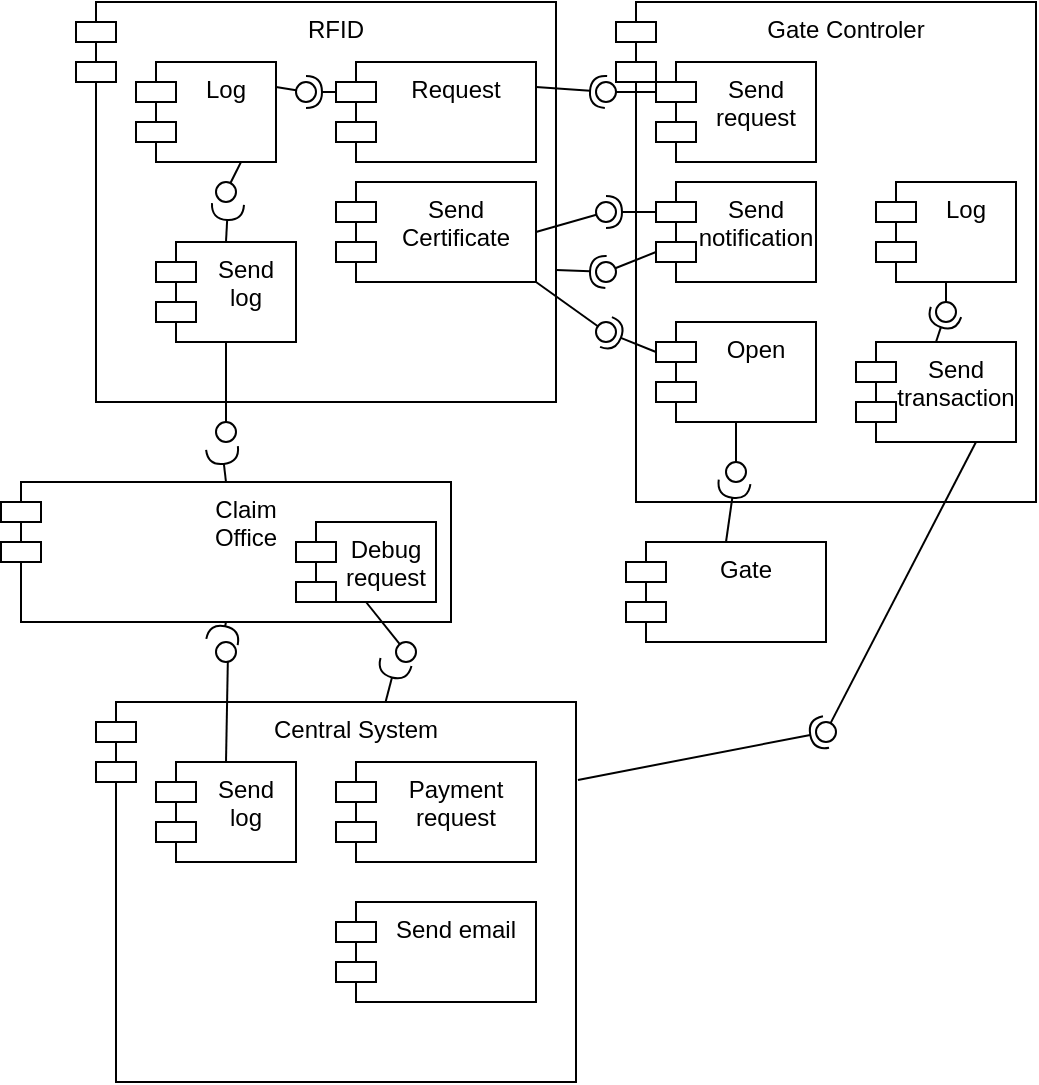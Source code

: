 <mxfile version="14.4.2" type="device"><diagram id="6Q2zmM-hn4usJE4pmDHm" name="Page-1"><mxGraphModel dx="946" dy="645" grid="1" gridSize="10" guides="1" tooltips="1" connect="1" arrows="1" fold="1" page="1" pageScale="1" pageWidth="850" pageHeight="1100" math="0" shadow="0"><root><mxCell id="0"/><mxCell id="1" parent="0"/><mxCell id="DdKSIbd6kXCvMS2E1OyA-1" value="RFID" style="shape=module;align=left;spacingLeft=20;align=center;verticalAlign=top;" vertex="1" parent="1"><mxGeometry x="150" y="110" width="240" height="200" as="geometry"/></mxCell><mxCell id="DdKSIbd6kXCvMS2E1OyA-2" value="Gate Controler" style="shape=module;align=left;spacingLeft=20;align=center;verticalAlign=top;" vertex="1" parent="1"><mxGeometry x="420" y="110" width="210" height="250" as="geometry"/></mxCell><mxCell id="DdKSIbd6kXCvMS2E1OyA-3" value="Log" style="shape=module;align=left;spacingLeft=20;align=center;verticalAlign=top;" vertex="1" parent="1"><mxGeometry x="180" y="140" width="70" height="50" as="geometry"/></mxCell><mxCell id="DdKSIbd6kXCvMS2E1OyA-4" value="Request" style="shape=module;align=left;spacingLeft=20;align=center;verticalAlign=top;" vertex="1" parent="1"><mxGeometry x="280" y="140" width="100" height="50" as="geometry"/></mxCell><mxCell id="DdKSIbd6kXCvMS2E1OyA-5" value="Send &#xa;Certificate&#xa;" style="shape=module;align=left;spacingLeft=20;align=center;verticalAlign=top;" vertex="1" parent="1"><mxGeometry x="280" y="200" width="100" height="50" as="geometry"/></mxCell><mxCell id="DdKSIbd6kXCvMS2E1OyA-6" value="Send &#xa;log&#xa;" style="shape=module;align=left;spacingLeft=20;align=center;verticalAlign=top;" vertex="1" parent="1"><mxGeometry x="190" y="230" width="70" height="50" as="geometry"/></mxCell><mxCell id="DdKSIbd6kXCvMS2E1OyA-7" value="" style="rounded=0;orthogonalLoop=1;jettySize=auto;html=1;endArrow=none;endFill=0;exitX=1;exitY=0.25;exitDx=0;exitDy=0;" edge="1" parent="1" source="DdKSIbd6kXCvMS2E1OyA-3" target="DdKSIbd6kXCvMS2E1OyA-9"><mxGeometry relative="1" as="geometry"><mxPoint x="360" y="335" as="sourcePoint"/><mxPoint x="320" y="380" as="targetPoint"/></mxGeometry></mxCell><mxCell id="DdKSIbd6kXCvMS2E1OyA-8" value="" style="rounded=0;orthogonalLoop=1;jettySize=auto;html=1;endArrow=halfCircle;endFill=0;entryX=0.5;entryY=0.5;entryDx=0;entryDy=0;endSize=6;strokeWidth=1;exitX=0;exitY=0;exitDx=0;exitDy=15;exitPerimeter=0;" edge="1" parent="1" source="DdKSIbd6kXCvMS2E1OyA-4" target="DdKSIbd6kXCvMS2E1OyA-9"><mxGeometry relative="1" as="geometry"><mxPoint x="400" y="335" as="sourcePoint"/></mxGeometry></mxCell><mxCell id="DdKSIbd6kXCvMS2E1OyA-9" value="" style="ellipse;whiteSpace=wrap;html=1;fontFamily=Helvetica;fontSize=12;fontColor=#000000;align=center;strokeColor=#000000;fillColor=#ffffff;points=[];aspect=fixed;resizable=0;" vertex="1" parent="1"><mxGeometry x="260" y="150" width="10" height="10" as="geometry"/></mxCell><mxCell id="DdKSIbd6kXCvMS2E1OyA-10" value="" style="rounded=0;orthogonalLoop=1;jettySize=auto;html=1;endArrow=none;endFill=0;exitX=0.75;exitY=1;exitDx=0;exitDy=0;" edge="1" parent="1" source="DdKSIbd6kXCvMS2E1OyA-3" target="DdKSIbd6kXCvMS2E1OyA-12"><mxGeometry relative="1" as="geometry"><mxPoint x="360" y="335" as="sourcePoint"/></mxGeometry></mxCell><mxCell id="DdKSIbd6kXCvMS2E1OyA-11" value="" style="rounded=0;orthogonalLoop=1;jettySize=auto;html=1;endArrow=halfCircle;endFill=0;endSize=6;strokeWidth=1;exitX=0.5;exitY=0;exitDx=0;exitDy=0;entryX=0.6;entryY=1.1;entryDx=0;entryDy=0;entryPerimeter=0;" edge="1" parent="1" source="DdKSIbd6kXCvMS2E1OyA-6" target="DdKSIbd6kXCvMS2E1OyA-12"><mxGeometry relative="1" as="geometry"><mxPoint x="280" y="430" as="sourcePoint"/><mxPoint x="210" y="505" as="targetPoint"/></mxGeometry></mxCell><mxCell id="DdKSIbd6kXCvMS2E1OyA-12" value="" style="ellipse;whiteSpace=wrap;html=1;fontFamily=Helvetica;fontSize=12;fontColor=#000000;align=center;strokeColor=#000000;fillColor=#ffffff;points=[];aspect=fixed;resizable=0;" vertex="1" parent="1"><mxGeometry x="220" y="200" width="10" height="10" as="geometry"/></mxCell><mxCell id="DdKSIbd6kXCvMS2E1OyA-13" value="Send &#xa;request" style="shape=module;align=left;spacingLeft=20;align=center;verticalAlign=top;" vertex="1" parent="1"><mxGeometry x="440" y="140" width="80" height="50" as="geometry"/></mxCell><mxCell id="DdKSIbd6kXCvMS2E1OyA-14" value="" style="rounded=0;orthogonalLoop=1;jettySize=auto;html=1;endArrow=none;endFill=0;exitX=0;exitY=0;exitDx=0;exitDy=15;exitPerimeter=0;" edge="1" parent="1" source="DdKSIbd6kXCvMS2E1OyA-13" target="DdKSIbd6kXCvMS2E1OyA-16"><mxGeometry relative="1" as="geometry"><mxPoint x="360" y="335" as="sourcePoint"/></mxGeometry></mxCell><mxCell id="DdKSIbd6kXCvMS2E1OyA-15" value="" style="rounded=0;orthogonalLoop=1;jettySize=auto;html=1;endArrow=halfCircle;endFill=0;entryX=0.5;entryY=0.5;entryDx=0;entryDy=0;endSize=6;strokeWidth=1;exitX=1;exitY=0.25;exitDx=0;exitDy=0;" edge="1" parent="1" source="DdKSIbd6kXCvMS2E1OyA-4" target="DdKSIbd6kXCvMS2E1OyA-16"><mxGeometry relative="1" as="geometry"><mxPoint x="400" y="335" as="sourcePoint"/></mxGeometry></mxCell><mxCell id="DdKSIbd6kXCvMS2E1OyA-16" value="" style="ellipse;whiteSpace=wrap;html=1;fontFamily=Helvetica;fontSize=12;fontColor=#000000;align=center;strokeColor=#000000;fillColor=#ffffff;points=[];aspect=fixed;resizable=0;" vertex="1" parent="1"><mxGeometry x="410" y="150" width="10" height="10" as="geometry"/></mxCell><mxCell id="DdKSIbd6kXCvMS2E1OyA-17" value="Send&#xa;notification" style="shape=module;align=left;spacingLeft=20;align=center;verticalAlign=top;" vertex="1" parent="1"><mxGeometry x="440" y="200" width="80" height="50" as="geometry"/></mxCell><mxCell id="DdKSIbd6kXCvMS2E1OyA-18" value="" style="rounded=0;orthogonalLoop=1;jettySize=auto;html=1;endArrow=none;endFill=0;exitX=1;exitY=0.5;exitDx=0;exitDy=0;" edge="1" parent="1" source="DdKSIbd6kXCvMS2E1OyA-5" target="DdKSIbd6kXCvMS2E1OyA-20"><mxGeometry relative="1" as="geometry"><mxPoint x="360" y="335" as="sourcePoint"/></mxGeometry></mxCell><mxCell id="DdKSIbd6kXCvMS2E1OyA-19" value="" style="rounded=0;orthogonalLoop=1;jettySize=auto;html=1;endArrow=halfCircle;endFill=0;entryX=0.5;entryY=0.5;entryDx=0;entryDy=0;endSize=6;strokeWidth=1;exitX=0;exitY=0;exitDx=0;exitDy=15;exitPerimeter=0;" edge="1" parent="1" source="DdKSIbd6kXCvMS2E1OyA-17" target="DdKSIbd6kXCvMS2E1OyA-20"><mxGeometry relative="1" as="geometry"><mxPoint x="400" y="335" as="sourcePoint"/></mxGeometry></mxCell><mxCell id="DdKSIbd6kXCvMS2E1OyA-20" value="" style="ellipse;whiteSpace=wrap;html=1;fontFamily=Helvetica;fontSize=12;fontColor=#000000;align=center;strokeColor=#000000;fillColor=#ffffff;points=[];aspect=fixed;resizable=0;" vertex="1" parent="1"><mxGeometry x="410" y="210" width="10" height="10" as="geometry"/></mxCell><mxCell id="DdKSIbd6kXCvMS2E1OyA-21" value="" style="rounded=0;orthogonalLoop=1;jettySize=auto;html=1;endArrow=none;endFill=0;exitX=0;exitY=0;exitDx=0;exitDy=35;exitPerimeter=0;" edge="1" parent="1" source="DdKSIbd6kXCvMS2E1OyA-17" target="DdKSIbd6kXCvMS2E1OyA-23"><mxGeometry relative="1" as="geometry"><mxPoint x="360" y="335" as="sourcePoint"/></mxGeometry></mxCell><mxCell id="DdKSIbd6kXCvMS2E1OyA-22" value="" style="rounded=0;orthogonalLoop=1;jettySize=auto;html=1;endArrow=halfCircle;endFill=0;entryX=0.5;entryY=0.5;entryDx=0;entryDy=0;endSize=6;strokeWidth=1;exitX=1;exitY=0.67;exitDx=0;exitDy=0;exitPerimeter=0;" edge="1" parent="1" source="DdKSIbd6kXCvMS2E1OyA-1" target="DdKSIbd6kXCvMS2E1OyA-23"><mxGeometry relative="1" as="geometry"><mxPoint x="400" y="335" as="sourcePoint"/></mxGeometry></mxCell><mxCell id="DdKSIbd6kXCvMS2E1OyA-23" value="" style="ellipse;whiteSpace=wrap;html=1;fontFamily=Helvetica;fontSize=12;fontColor=#000000;align=center;strokeColor=#000000;fillColor=#ffffff;points=[];aspect=fixed;resizable=0;" vertex="1" parent="1"><mxGeometry x="410" y="240" width="10" height="10" as="geometry"/></mxCell><mxCell id="DdKSIbd6kXCvMS2E1OyA-24" value="Gate" style="shape=module;align=left;spacingLeft=20;align=center;verticalAlign=top;" vertex="1" parent="1"><mxGeometry x="425" y="380" width="100" height="50" as="geometry"/></mxCell><mxCell id="DdKSIbd6kXCvMS2E1OyA-25" value="Open" style="shape=module;align=left;spacingLeft=20;align=center;verticalAlign=top;" vertex="1" parent="1"><mxGeometry x="440" y="270" width="80" height="50" as="geometry"/></mxCell><mxCell id="DdKSIbd6kXCvMS2E1OyA-26" value="" style="rounded=0;orthogonalLoop=1;jettySize=auto;html=1;endArrow=none;endFill=0;exitX=1;exitY=1;exitDx=0;exitDy=0;" edge="1" parent="1" source="DdKSIbd6kXCvMS2E1OyA-5" target="DdKSIbd6kXCvMS2E1OyA-28"><mxGeometry relative="1" as="geometry"><mxPoint x="360" y="335" as="sourcePoint"/></mxGeometry></mxCell><mxCell id="DdKSIbd6kXCvMS2E1OyA-27" value="" style="rounded=0;orthogonalLoop=1;jettySize=auto;html=1;endArrow=halfCircle;endFill=0;entryX=0.5;entryY=0.5;entryDx=0;entryDy=0;endSize=6;strokeWidth=1;exitX=0;exitY=0;exitDx=0;exitDy=15;exitPerimeter=0;" edge="1" parent="1" source="DdKSIbd6kXCvMS2E1OyA-25" target="DdKSIbd6kXCvMS2E1OyA-28"><mxGeometry relative="1" as="geometry"><mxPoint x="400" y="335" as="sourcePoint"/></mxGeometry></mxCell><mxCell id="DdKSIbd6kXCvMS2E1OyA-28" value="" style="ellipse;whiteSpace=wrap;html=1;fontFamily=Helvetica;fontSize=12;fontColor=#000000;align=center;strokeColor=#000000;fillColor=#ffffff;points=[];aspect=fixed;resizable=0;" vertex="1" parent="1"><mxGeometry x="410" y="270" width="10" height="10" as="geometry"/></mxCell><mxCell id="DdKSIbd6kXCvMS2E1OyA-29" value="" style="rounded=0;orthogonalLoop=1;jettySize=auto;html=1;endArrow=none;endFill=0;exitX=0.5;exitY=1;exitDx=0;exitDy=0;" edge="1" parent="1" source="DdKSIbd6kXCvMS2E1OyA-25" target="DdKSIbd6kXCvMS2E1OyA-31"><mxGeometry relative="1" as="geometry"><mxPoint x="360" y="335" as="sourcePoint"/></mxGeometry></mxCell><mxCell id="DdKSIbd6kXCvMS2E1OyA-30" value="" style="rounded=0;orthogonalLoop=1;jettySize=auto;html=1;endArrow=halfCircle;endFill=0;endSize=6;strokeWidth=1;exitX=0.5;exitY=0;exitDx=0;exitDy=0;" edge="1" parent="1" source="DdKSIbd6kXCvMS2E1OyA-24" target="DdKSIbd6kXCvMS2E1OyA-31"><mxGeometry relative="1" as="geometry"><mxPoint x="400" y="335" as="sourcePoint"/><mxPoint x="340" y="370" as="targetPoint"/></mxGeometry></mxCell><mxCell id="DdKSIbd6kXCvMS2E1OyA-31" value="" style="ellipse;whiteSpace=wrap;html=1;fontFamily=Helvetica;fontSize=12;fontColor=#000000;align=center;strokeColor=#000000;fillColor=#ffffff;points=[];aspect=fixed;resizable=0;" vertex="1" parent="1"><mxGeometry x="475" y="340" width="10" height="10" as="geometry"/></mxCell><mxCell id="DdKSIbd6kXCvMS2E1OyA-32" value="Claim&#xa;Office" style="shape=module;align=left;spacingLeft=20;align=center;verticalAlign=top;" vertex="1" parent="1"><mxGeometry x="112.5" y="350" width="225" height="70" as="geometry"/></mxCell><mxCell id="DdKSIbd6kXCvMS2E1OyA-33" value="" style="rounded=0;orthogonalLoop=1;jettySize=auto;html=1;endArrow=none;endFill=0;exitX=0.5;exitY=1;exitDx=0;exitDy=0;" edge="1" parent="1" source="DdKSIbd6kXCvMS2E1OyA-6" target="DdKSIbd6kXCvMS2E1OyA-35"><mxGeometry relative="1" as="geometry"><mxPoint x="360" y="335" as="sourcePoint"/></mxGeometry></mxCell><mxCell id="DdKSIbd6kXCvMS2E1OyA-34" value="" style="rounded=0;orthogonalLoop=1;jettySize=auto;html=1;endArrow=halfCircle;endFill=0;endSize=6;strokeWidth=1;exitX=0.5;exitY=0;exitDx=0;exitDy=0;entryX=0.3;entryY=1.3;entryDx=0;entryDy=0;entryPerimeter=0;" edge="1" parent="1" source="DdKSIbd6kXCvMS2E1OyA-32" target="DdKSIbd6kXCvMS2E1OyA-35"><mxGeometry relative="1" as="geometry"><mxPoint x="400" y="335" as="sourcePoint"/><mxPoint x="240" y="334" as="targetPoint"/></mxGeometry></mxCell><mxCell id="DdKSIbd6kXCvMS2E1OyA-35" value="" style="ellipse;whiteSpace=wrap;html=1;fontFamily=Helvetica;fontSize=12;fontColor=#000000;align=center;strokeColor=#000000;fillColor=#ffffff;points=[];aspect=fixed;resizable=0;" vertex="1" parent="1"><mxGeometry x="220" y="320" width="10" height="10" as="geometry"/></mxCell><mxCell id="DdKSIbd6kXCvMS2E1OyA-36" value="Central System" style="shape=module;align=left;spacingLeft=20;align=center;verticalAlign=top;" vertex="1" parent="1"><mxGeometry x="160" y="460" width="240" height="190" as="geometry"/></mxCell><mxCell id="DdKSIbd6kXCvMS2E1OyA-37" value="Send&#xa;log" style="shape=module;align=left;spacingLeft=20;align=center;verticalAlign=top;" vertex="1" parent="1"><mxGeometry x="190" y="490" width="70" height="50" as="geometry"/></mxCell><mxCell id="DdKSIbd6kXCvMS2E1OyA-38" value="" style="rounded=0;orthogonalLoop=1;jettySize=auto;html=1;endArrow=none;endFill=0;exitX=0.5;exitY=0;exitDx=0;exitDy=0;" edge="1" parent="1" source="DdKSIbd6kXCvMS2E1OyA-37"><mxGeometry relative="1" as="geometry"><mxPoint x="360" y="335" as="sourcePoint"/><mxPoint x="226" y="435" as="targetPoint"/></mxGeometry></mxCell><mxCell id="DdKSIbd6kXCvMS2E1OyA-39" value="" style="rounded=0;orthogonalLoop=1;jettySize=auto;html=1;endArrow=halfCircle;endFill=0;endSize=6;strokeWidth=1;exitX=0.5;exitY=1;exitDx=0;exitDy=0;" edge="1" parent="1" source="DdKSIbd6kXCvMS2E1OyA-32"><mxGeometry relative="1" as="geometry"><mxPoint x="400" y="335" as="sourcePoint"/><mxPoint x="223" y="430" as="targetPoint"/></mxGeometry></mxCell><mxCell id="DdKSIbd6kXCvMS2E1OyA-40" value="" style="ellipse;whiteSpace=wrap;html=1;fontFamily=Helvetica;fontSize=12;fontColor=#000000;align=center;strokeColor=#000000;fillColor=#ffffff;points=[];aspect=fixed;resizable=0;" vertex="1" parent="1"><mxGeometry x="220" y="430" width="10" height="10" as="geometry"/></mxCell><mxCell id="DdKSIbd6kXCvMS2E1OyA-41" value="Log" style="shape=module;align=left;spacingLeft=20;align=center;verticalAlign=top;" vertex="1" parent="1"><mxGeometry x="550" y="200" width="70" height="50" as="geometry"/></mxCell><mxCell id="DdKSIbd6kXCvMS2E1OyA-42" value="Send&#xa;transaction" style="shape=module;align=left;spacingLeft=20;align=center;verticalAlign=top;" vertex="1" parent="1"><mxGeometry x="540" y="280" width="80" height="50" as="geometry"/></mxCell><mxCell id="DdKSIbd6kXCvMS2E1OyA-43" value="" style="rounded=0;orthogonalLoop=1;jettySize=auto;html=1;endArrow=none;endFill=0;exitX=0.5;exitY=1;exitDx=0;exitDy=0;" edge="1" parent="1" source="DdKSIbd6kXCvMS2E1OyA-41" target="DdKSIbd6kXCvMS2E1OyA-45"><mxGeometry relative="1" as="geometry"><mxPoint x="360" y="335" as="sourcePoint"/></mxGeometry></mxCell><mxCell id="DdKSIbd6kXCvMS2E1OyA-44" value="" style="rounded=0;orthogonalLoop=1;jettySize=auto;html=1;endArrow=halfCircle;endFill=0;entryX=0.5;entryY=0.5;entryDx=0;entryDy=0;endSize=6;strokeWidth=1;exitX=0.5;exitY=0;exitDx=0;exitDy=0;" edge="1" parent="1" source="DdKSIbd6kXCvMS2E1OyA-42" target="DdKSIbd6kXCvMS2E1OyA-45"><mxGeometry relative="1" as="geometry"><mxPoint x="400" y="335" as="sourcePoint"/></mxGeometry></mxCell><mxCell id="DdKSIbd6kXCvMS2E1OyA-45" value="" style="ellipse;whiteSpace=wrap;html=1;fontFamily=Helvetica;fontSize=12;fontColor=#000000;align=center;strokeColor=#000000;fillColor=#ffffff;points=[];aspect=fixed;resizable=0;" vertex="1" parent="1"><mxGeometry x="580" y="260" width="10" height="10" as="geometry"/></mxCell><mxCell id="DdKSIbd6kXCvMS2E1OyA-46" value="" style="rounded=0;orthogonalLoop=1;jettySize=auto;html=1;endArrow=none;endFill=0;exitX=0.75;exitY=1;exitDx=0;exitDy=0;" edge="1" parent="1" source="DdKSIbd6kXCvMS2E1OyA-42" target="DdKSIbd6kXCvMS2E1OyA-48"><mxGeometry relative="1" as="geometry"><mxPoint x="360" y="335" as="sourcePoint"/></mxGeometry></mxCell><mxCell id="DdKSIbd6kXCvMS2E1OyA-47" value="" style="rounded=0;orthogonalLoop=1;jettySize=auto;html=1;endArrow=halfCircle;endFill=0;entryX=0.5;entryY=0.5;entryDx=0;entryDy=0;endSize=6;strokeWidth=1;exitX=1.004;exitY=0.205;exitDx=0;exitDy=0;exitPerimeter=0;" edge="1" parent="1" source="DdKSIbd6kXCvMS2E1OyA-36" target="DdKSIbd6kXCvMS2E1OyA-48"><mxGeometry relative="1" as="geometry"><mxPoint x="400" y="335" as="sourcePoint"/></mxGeometry></mxCell><mxCell id="DdKSIbd6kXCvMS2E1OyA-48" value="" style="ellipse;whiteSpace=wrap;html=1;fontFamily=Helvetica;fontSize=12;fontColor=#000000;align=center;strokeColor=#000000;fillColor=#ffffff;points=[];aspect=fixed;resizable=0;" vertex="1" parent="1"><mxGeometry x="520" y="470" width="10" height="10" as="geometry"/></mxCell><mxCell id="DdKSIbd6kXCvMS2E1OyA-49" value="Payment&#xa;request" style="shape=module;align=left;spacingLeft=20;align=center;verticalAlign=top;" vertex="1" parent="1"><mxGeometry x="280" y="490" width="100" height="50" as="geometry"/></mxCell><mxCell id="DdKSIbd6kXCvMS2E1OyA-50" value="Send email" style="shape=module;align=left;spacingLeft=20;align=center;verticalAlign=top;" vertex="1" parent="1"><mxGeometry x="280" y="560" width="100" height="50" as="geometry"/></mxCell><mxCell id="DdKSIbd6kXCvMS2E1OyA-51" value="Debug&#xa;request" style="shape=module;align=left;spacingLeft=20;align=center;verticalAlign=top;" vertex="1" parent="1"><mxGeometry x="260" y="370" width="70" height="40" as="geometry"/></mxCell><mxCell id="DdKSIbd6kXCvMS2E1OyA-52" value="" style="rounded=0;orthogonalLoop=1;jettySize=auto;html=1;endArrow=none;endFill=0;exitX=0.5;exitY=1;exitDx=0;exitDy=0;" edge="1" parent="1" source="DdKSIbd6kXCvMS2E1OyA-51" target="DdKSIbd6kXCvMS2E1OyA-54"><mxGeometry relative="1" as="geometry"><mxPoint x="360" y="335" as="sourcePoint"/></mxGeometry></mxCell><mxCell id="DdKSIbd6kXCvMS2E1OyA-53" value="" style="rounded=0;orthogonalLoop=1;jettySize=auto;html=1;endArrow=halfCircle;endFill=0;endSize=6;strokeWidth=1;" edge="1" parent="1" source="DdKSIbd6kXCvMS2E1OyA-36"><mxGeometry relative="1" as="geometry"><mxPoint x="400" y="335" as="sourcePoint"/><mxPoint x="310" y="440" as="targetPoint"/></mxGeometry></mxCell><mxCell id="DdKSIbd6kXCvMS2E1OyA-54" value="" style="ellipse;whiteSpace=wrap;html=1;fontFamily=Helvetica;fontSize=12;fontColor=#000000;align=center;strokeColor=#000000;fillColor=#ffffff;points=[];aspect=fixed;resizable=0;" vertex="1" parent="1"><mxGeometry x="310" y="430" width="10" height="10" as="geometry"/></mxCell></root></mxGraphModel></diagram></mxfile>